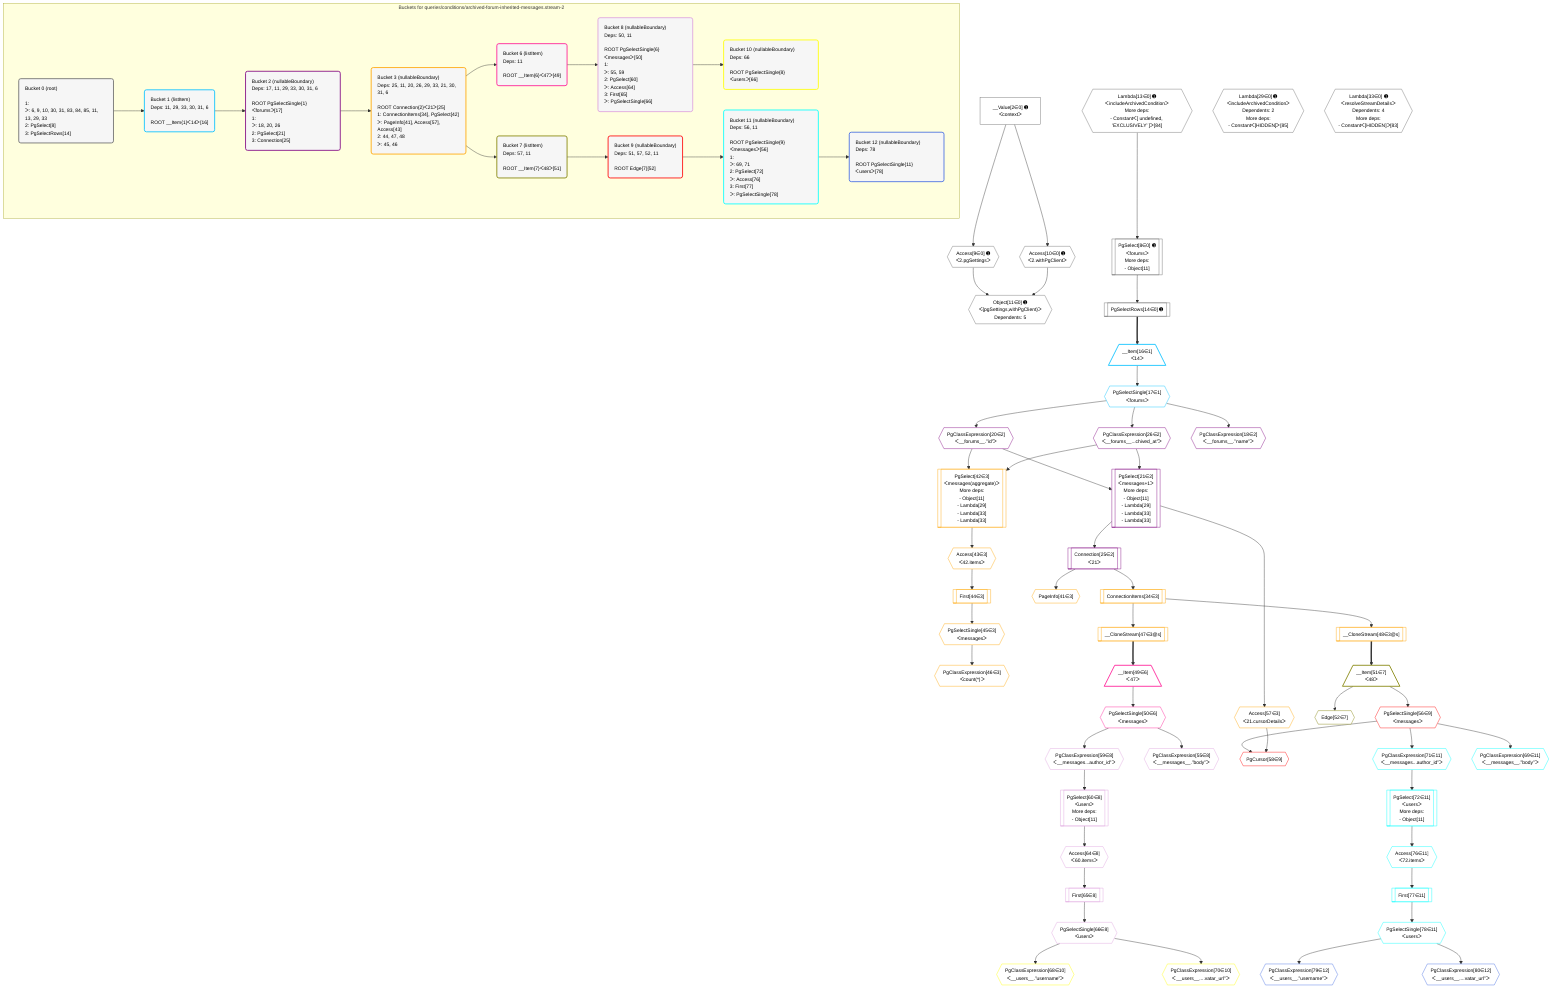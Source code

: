 %%{init: {'themeVariables': { 'fontSize': '12px'}}}%%
graph TD
    classDef path fill:#eee,stroke:#000,color:#000
    classDef plan fill:#fff,stroke-width:1px,color:#000
    classDef itemplan fill:#fff,stroke-width:2px,color:#000
    classDef unbatchedplan fill:#dff,stroke-width:1px,color:#000
    classDef sideeffectplan fill:#fcc,stroke-width:2px,color:#000
    classDef bucket fill:#f6f6f6,color:#000,stroke-width:2px,text-align:left

    subgraph "Buckets for queries/conditions/archived-forum-inherited-messages.stream-2"
    Bucket0("Bucket 0 (root)<br /><br />1: <br />ᐳ: 6, 9, 10, 30, 31, 83, 84, 85, 11, 13, 29, 33<br />2: PgSelect[8]<br />3: PgSelectRows[14]"):::bucket
    Bucket1("Bucket 1 (listItem)<br />Deps: 11, 29, 33, 30, 31, 6<br /><br />ROOT __Item{1}ᐸ14ᐳ[16]"):::bucket
    Bucket2("Bucket 2 (nullableBoundary)<br />Deps: 17, 11, 29, 33, 30, 31, 6<br /><br />ROOT PgSelectSingle{1}ᐸforumsᐳ[17]<br />1: <br />ᐳ: 18, 20, 26<br />2: PgSelect[21]<br />3: Connection[25]"):::bucket
    Bucket3("Bucket 3 (nullableBoundary)<br />Deps: 25, 11, 20, 26, 29, 33, 21, 30, 31, 6<br /><br />ROOT Connection{2}ᐸ21ᐳ[25]<br />1: ConnectionItems[34], PgSelect[42]<br />ᐳ: PageInfo[41], Access[57], Access[43]<br />2: 44, 47, 48<br />ᐳ: 45, 46"):::bucket
    Bucket6("Bucket 6 (listItem)<br />Deps: 11<br /><br />ROOT __Item{6}ᐸ47ᐳ[49]"):::bucket
    Bucket7("Bucket 7 (listItem)<br />Deps: 57, 11<br /><br />ROOT __Item{7}ᐸ48ᐳ[51]"):::bucket
    Bucket8("Bucket 8 (nullableBoundary)<br />Deps: 50, 11<br /><br />ROOT PgSelectSingle{6}ᐸmessagesᐳ[50]<br />1: <br />ᐳ: 55, 59<br />2: PgSelect[60]<br />ᐳ: Access[64]<br />3: First[65]<br />ᐳ: PgSelectSingle[66]"):::bucket
    Bucket9("Bucket 9 (nullableBoundary)<br />Deps: 51, 57, 52, 11<br /><br />ROOT Edge{7}[52]"):::bucket
    Bucket10("Bucket 10 (nullableBoundary)<br />Deps: 66<br /><br />ROOT PgSelectSingle{8}ᐸusersᐳ[66]"):::bucket
    Bucket11("Bucket 11 (nullableBoundary)<br />Deps: 56, 11<br /><br />ROOT PgSelectSingle{9}ᐸmessagesᐳ[56]<br />1: <br />ᐳ: 69, 71<br />2: PgSelect[72]<br />ᐳ: Access[76]<br />3: First[77]<br />ᐳ: PgSelectSingle[78]"):::bucket
    Bucket12("Bucket 12 (nullableBoundary)<br />Deps: 78<br /><br />ROOT PgSelectSingle{11}ᐸusersᐳ[78]"):::bucket
    end
    Bucket0 --> Bucket1
    Bucket1 --> Bucket2
    Bucket2 --> Bucket3
    Bucket3 --> Bucket6 & Bucket7
    Bucket6 --> Bucket8
    Bucket7 --> Bucket9
    Bucket8 --> Bucket10
    Bucket9 --> Bucket11
    Bucket11 --> Bucket12

    %% plan dependencies
    PgSelect8[["PgSelect[8∈0] ➊<br />ᐸforumsᐳ<br />More deps:<br />- Object[11]"]]:::plan
    Lambda13{{"Lambda[13∈0] ➊<br />ᐸincludeArchivedConditionᐳ<br />More deps:<br />- Constantᐸ[ undefined, 'EXCLUSIVELY' ]ᐳ[84]"}}:::plan
    Lambda13 --> PgSelect8
    Object11{{"Object[11∈0] ➊<br />ᐸ{pgSettings,withPgClient}ᐳ<br />Dependents: 5"}}:::plan
    Access9{{"Access[9∈0] ➊<br />ᐸ2.pgSettingsᐳ"}}:::plan
    Access10{{"Access[10∈0] ➊<br />ᐸ2.withPgClientᐳ"}}:::plan
    Access9 & Access10 --> Object11
    __Value2["__Value[2∈0] ➊<br />ᐸcontextᐳ"]:::plan
    __Value2 --> Access9
    __Value2 --> Access10
    PgSelectRows14[["PgSelectRows[14∈0] ➊"]]:::plan
    PgSelect8 --> PgSelectRows14
    Lambda29{{"Lambda[29∈0] ➊<br />ᐸincludeArchivedConditionᐳ<br />Dependents: 2<br />More deps:<br />- Constantᐸ[HIDDEN]ᐳ[85]"}}:::plan
    Lambda33{{"Lambda[33∈0] ➊<br />ᐸresolveStreamDetailsᐳ<br />Dependents: 4<br />More deps:<br />- Constantᐸ[HIDDEN]ᐳ[83]"}}:::plan
    __Item16[/"__Item[16∈1]<br />ᐸ14ᐳ"\]:::itemplan
    PgSelectRows14 ==> __Item16
    PgSelectSingle17{{"PgSelectSingle[17∈1]<br />ᐸforumsᐳ"}}:::plan
    __Item16 --> PgSelectSingle17
    PgSelect21[["PgSelect[21∈2]<br />ᐸmessages+1ᐳ<br />More deps:<br />- Object[11]<br />- Lambda[29]<br />- Lambda[33]<br />- Lambda[33]"]]:::plan
    PgClassExpression20{{"PgClassExpression[20∈2]<br />ᐸ__forums__.”id”ᐳ"}}:::plan
    PgClassExpression26{{"PgClassExpression[26∈2]<br />ᐸ__forums__...chived_at”ᐳ"}}:::plan
    PgClassExpression20 & PgClassExpression26 --> PgSelect21
    PgClassExpression18{{"PgClassExpression[18∈2]<br />ᐸ__forums__.”name”ᐳ"}}:::plan
    PgSelectSingle17 --> PgClassExpression18
    PgSelectSingle17 --> PgClassExpression20
    Connection25[["Connection[25∈2]<br />ᐸ21ᐳ"]]:::plan
    PgSelect21 --> Connection25
    PgSelectSingle17 --> PgClassExpression26
    PgSelect42[["PgSelect[42∈3]<br />ᐸmessages(aggregate)ᐳ<br />More deps:<br />- Object[11]<br />- Lambda[29]<br />- Lambda[33]<br />- Lambda[33]"]]:::plan
    PgClassExpression20 & PgClassExpression26 --> PgSelect42
    ConnectionItems34[["ConnectionItems[34∈3]"]]:::plan
    Connection25 --> ConnectionItems34
    PageInfo41{{"PageInfo[41∈3]"}}:::plan
    Connection25 --> PageInfo41
    Access43{{"Access[43∈3]<br />ᐸ42.itemsᐳ"}}:::plan
    PgSelect42 --> Access43
    First44[["First[44∈3]"]]:::plan
    Access43 --> First44
    PgSelectSingle45{{"PgSelectSingle[45∈3]<br />ᐸmessagesᐳ"}}:::plan
    First44 --> PgSelectSingle45
    PgClassExpression46{{"PgClassExpression[46∈3]<br />ᐸcount(*)ᐳ"}}:::plan
    PgSelectSingle45 --> PgClassExpression46
    __CloneStream47[["__CloneStream[47∈3@s]"]]:::plan
    ConnectionItems34 --> __CloneStream47
    __CloneStream48[["__CloneStream[48∈3@s]"]]:::plan
    ConnectionItems34 --> __CloneStream48
    Access57{{"Access[57∈3]<br />ᐸ21.cursorDetailsᐳ"}}:::plan
    PgSelect21 --> Access57
    __Item49[/"__Item[49∈6]<br />ᐸ47ᐳ"\]:::itemplan
    __CloneStream47 ==> __Item49
    PgSelectSingle50{{"PgSelectSingle[50∈6]<br />ᐸmessagesᐳ"}}:::plan
    __Item49 --> PgSelectSingle50
    __Item51[/"__Item[51∈7]<br />ᐸ48ᐳ"\]:::itemplan
    __CloneStream48 ==> __Item51
    Edge52{{"Edge[52∈7]"}}:::plan
    __Item51 --> Edge52
    PgSelect60[["PgSelect[60∈8]<br />ᐸusersᐳ<br />More deps:<br />- Object[11]"]]:::plan
    PgClassExpression59{{"PgClassExpression[59∈8]<br />ᐸ__messages...author_id”ᐳ"}}:::plan
    PgClassExpression59 --> PgSelect60
    PgClassExpression55{{"PgClassExpression[55∈8]<br />ᐸ__messages__.”body”ᐳ"}}:::plan
    PgSelectSingle50 --> PgClassExpression55
    PgSelectSingle50 --> PgClassExpression59
    Access64{{"Access[64∈8]<br />ᐸ60.itemsᐳ"}}:::plan
    PgSelect60 --> Access64
    First65[["First[65∈8]"]]:::plan
    Access64 --> First65
    PgSelectSingle66{{"PgSelectSingle[66∈8]<br />ᐸusersᐳ"}}:::plan
    First65 --> PgSelectSingle66
    PgCursor58{{"PgCursor[58∈9]"}}:::plan
    PgSelectSingle56{{"PgSelectSingle[56∈9]<br />ᐸmessagesᐳ"}}:::plan
    PgSelectSingle56 & Access57 --> PgCursor58
    __Item51 --> PgSelectSingle56
    PgClassExpression68{{"PgClassExpression[68∈10]<br />ᐸ__users__.”username”ᐳ"}}:::plan
    PgSelectSingle66 --> PgClassExpression68
    PgClassExpression70{{"PgClassExpression[70∈10]<br />ᐸ__users__....vatar_url”ᐳ"}}:::plan
    PgSelectSingle66 --> PgClassExpression70
    PgSelect72[["PgSelect[72∈11]<br />ᐸusersᐳ<br />More deps:<br />- Object[11]"]]:::plan
    PgClassExpression71{{"PgClassExpression[71∈11]<br />ᐸ__messages...author_id”ᐳ"}}:::plan
    PgClassExpression71 --> PgSelect72
    PgClassExpression69{{"PgClassExpression[69∈11]<br />ᐸ__messages__.”body”ᐳ"}}:::plan
    PgSelectSingle56 --> PgClassExpression69
    PgSelectSingle56 --> PgClassExpression71
    Access76{{"Access[76∈11]<br />ᐸ72.itemsᐳ"}}:::plan
    PgSelect72 --> Access76
    First77[["First[77∈11]"]]:::plan
    Access76 --> First77
    PgSelectSingle78{{"PgSelectSingle[78∈11]<br />ᐸusersᐳ"}}:::plan
    First77 --> PgSelectSingle78
    PgClassExpression79{{"PgClassExpression[79∈12]<br />ᐸ__users__.”username”ᐳ"}}:::plan
    PgSelectSingle78 --> PgClassExpression79
    PgClassExpression80{{"PgClassExpression[80∈12]<br />ᐸ__users__....vatar_url”ᐳ"}}:::plan
    PgSelectSingle78 --> PgClassExpression80

    %% define steps
    classDef bucket0 stroke:#696969
    class Bucket0,__Value2,PgSelect8,Access9,Access10,Object11,Lambda13,PgSelectRows14,Lambda29,Lambda33 bucket0
    classDef bucket1 stroke:#00bfff
    class Bucket1,__Item16,PgSelectSingle17 bucket1
    classDef bucket2 stroke:#7f007f
    class Bucket2,PgClassExpression18,PgClassExpression20,PgSelect21,Connection25,PgClassExpression26 bucket2
    classDef bucket3 stroke:#ffa500
    class Bucket3,ConnectionItems34,PageInfo41,PgSelect42,Access43,First44,PgSelectSingle45,PgClassExpression46,__CloneStream47,__CloneStream48,Access57 bucket3
    classDef bucket6 stroke:#ff1493
    class Bucket6,__Item49,PgSelectSingle50 bucket6
    classDef bucket7 stroke:#808000
    class Bucket7,__Item51,Edge52 bucket7
    classDef bucket8 stroke:#dda0dd
    class Bucket8,PgClassExpression55,PgClassExpression59,PgSelect60,Access64,First65,PgSelectSingle66 bucket8
    classDef bucket9 stroke:#ff0000
    class Bucket9,PgSelectSingle56,PgCursor58 bucket9
    classDef bucket10 stroke:#ffff00
    class Bucket10,PgClassExpression68,PgClassExpression70 bucket10
    classDef bucket11 stroke:#00ffff
    class Bucket11,PgClassExpression69,PgClassExpression71,PgSelect72,Access76,First77,PgSelectSingle78 bucket11
    classDef bucket12 stroke:#4169e1
    class Bucket12,PgClassExpression79,PgClassExpression80 bucket12